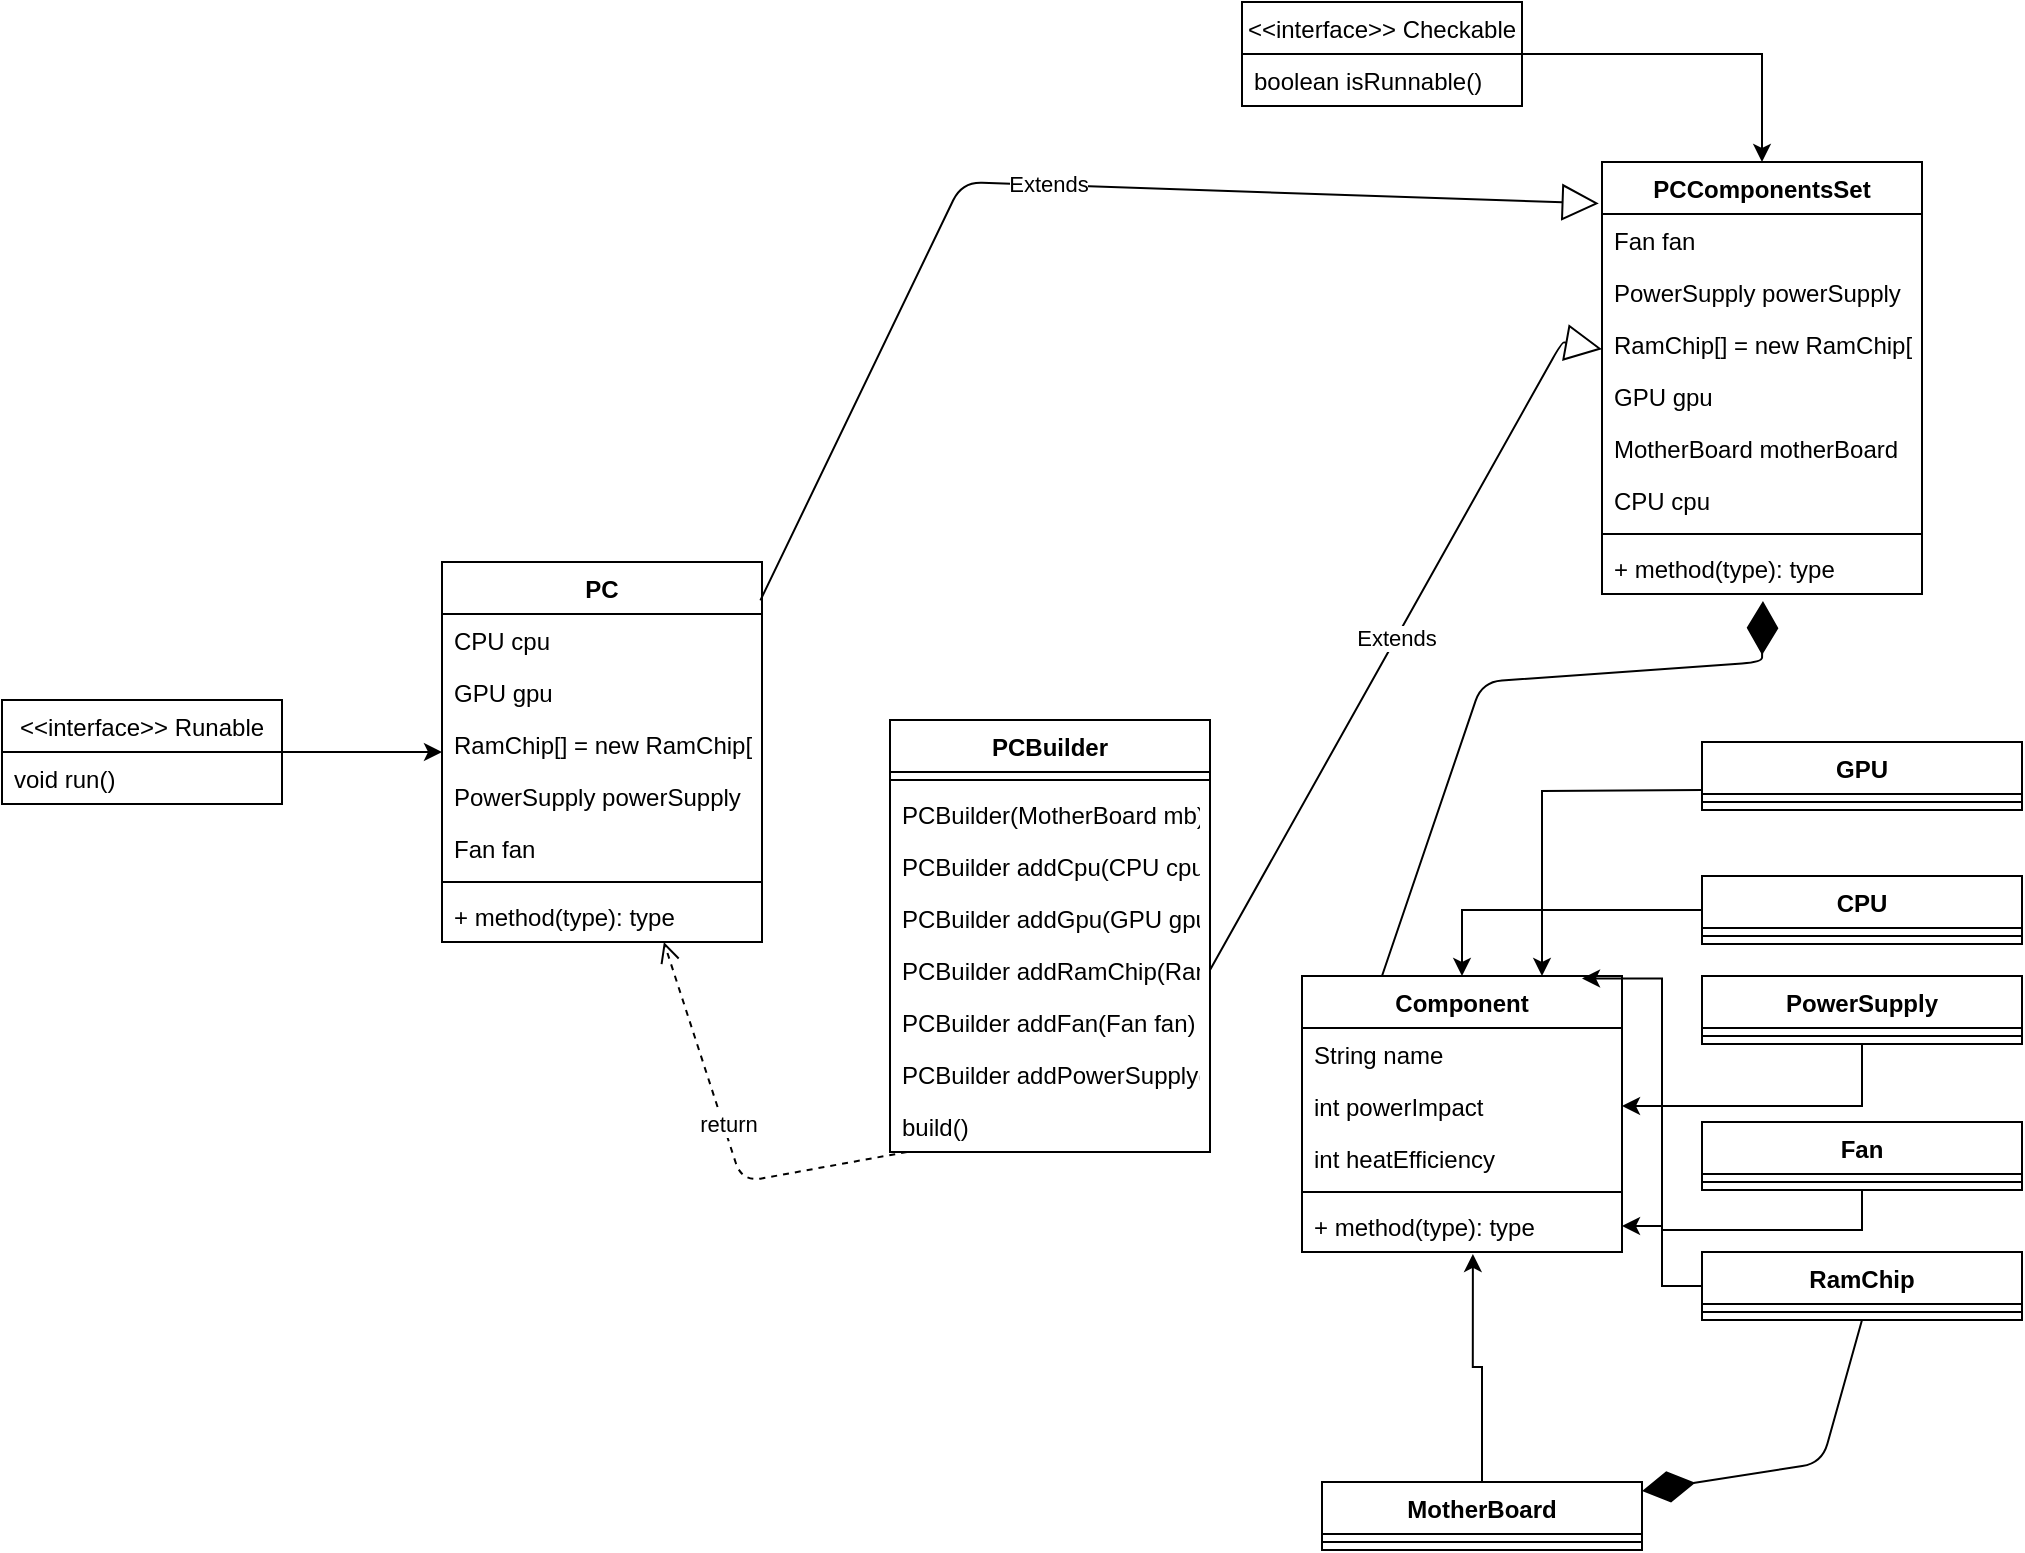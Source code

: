 <mxfile version="14.7.1" type="github">
  <diagram id="quGtXUBF5FbxNecBhHpY" name="Page-1">
    <mxGraphModel dx="2212" dy="1804" grid="1" gridSize="10" guides="1" tooltips="1" connect="1" arrows="1" fold="1" page="1" pageScale="1" pageWidth="827" pageHeight="1169" math="0" shadow="0">
      <root>
        <mxCell id="0" />
        <mxCell id="1" parent="0" />
        <mxCell id="6-7wuTl4m9Mj6VLQIsdH-1" value="PC" style="swimlane;fontStyle=1;align=center;verticalAlign=top;childLayout=stackLayout;horizontal=1;startSize=26;horizontalStack=0;resizeParent=1;resizeParentMax=0;resizeLast=0;collapsible=1;marginBottom=0;" vertex="1" parent="1">
          <mxGeometry x="30" y="210" width="160" height="190" as="geometry" />
        </mxCell>
        <mxCell id="6-7wuTl4m9Mj6VLQIsdH-2" value="CPU cpu&#xa;" style="text;strokeColor=none;fillColor=none;align=left;verticalAlign=top;spacingLeft=4;spacingRight=4;overflow=hidden;rotatable=0;points=[[0,0.5],[1,0.5]];portConstraint=eastwest;" vertex="1" parent="6-7wuTl4m9Mj6VLQIsdH-1">
          <mxGeometry y="26" width="160" height="26" as="geometry" />
        </mxCell>
        <mxCell id="6-7wuTl4m9Mj6VLQIsdH-5" value="GPU gpu" style="text;strokeColor=none;fillColor=none;align=left;verticalAlign=top;spacingLeft=4;spacingRight=4;overflow=hidden;rotatable=0;points=[[0,0.5],[1,0.5]];portConstraint=eastwest;" vertex="1" parent="6-7wuTl4m9Mj6VLQIsdH-1">
          <mxGeometry y="52" width="160" height="26" as="geometry" />
        </mxCell>
        <mxCell id="6-7wuTl4m9Mj6VLQIsdH-6" value="RamChip[] = new RamChip[4]" style="text;strokeColor=none;fillColor=none;align=left;verticalAlign=top;spacingLeft=4;spacingRight=4;overflow=hidden;rotatable=0;points=[[0,0.5],[1,0.5]];portConstraint=eastwest;" vertex="1" parent="6-7wuTl4m9Mj6VLQIsdH-1">
          <mxGeometry y="78" width="160" height="26" as="geometry" />
        </mxCell>
        <mxCell id="6-7wuTl4m9Mj6VLQIsdH-7" value="PowerSupply powerSupply" style="text;strokeColor=none;fillColor=none;align=left;verticalAlign=top;spacingLeft=4;spacingRight=4;overflow=hidden;rotatable=0;points=[[0,0.5],[1,0.5]];portConstraint=eastwest;" vertex="1" parent="6-7wuTl4m9Mj6VLQIsdH-1">
          <mxGeometry y="104" width="160" height="26" as="geometry" />
        </mxCell>
        <mxCell id="6-7wuTl4m9Mj6VLQIsdH-8" value="Fan fan" style="text;strokeColor=none;fillColor=none;align=left;verticalAlign=top;spacingLeft=4;spacingRight=4;overflow=hidden;rotatable=0;points=[[0,0.5],[1,0.5]];portConstraint=eastwest;" vertex="1" parent="6-7wuTl4m9Mj6VLQIsdH-1">
          <mxGeometry y="130" width="160" height="26" as="geometry" />
        </mxCell>
        <mxCell id="6-7wuTl4m9Mj6VLQIsdH-3" value="" style="line;strokeWidth=1;fillColor=none;align=left;verticalAlign=middle;spacingTop=-1;spacingLeft=3;spacingRight=3;rotatable=0;labelPosition=right;points=[];portConstraint=eastwest;" vertex="1" parent="6-7wuTl4m9Mj6VLQIsdH-1">
          <mxGeometry y="156" width="160" height="8" as="geometry" />
        </mxCell>
        <mxCell id="6-7wuTl4m9Mj6VLQIsdH-4" value="+ method(type): type" style="text;strokeColor=none;fillColor=none;align=left;verticalAlign=top;spacingLeft=4;spacingRight=4;overflow=hidden;rotatable=0;points=[[0,0.5],[1,0.5]];portConstraint=eastwest;" vertex="1" parent="6-7wuTl4m9Mj6VLQIsdH-1">
          <mxGeometry y="164" width="160" height="26" as="geometry" />
        </mxCell>
        <mxCell id="6-7wuTl4m9Mj6VLQIsdH-9" value="PCBuilder" style="swimlane;fontStyle=1;align=center;verticalAlign=top;childLayout=stackLayout;horizontal=1;startSize=26;horizontalStack=0;resizeParent=1;resizeParentMax=0;resizeLast=0;collapsible=1;marginBottom=0;" vertex="1" parent="1">
          <mxGeometry x="254" y="289" width="160" height="216" as="geometry" />
        </mxCell>
        <mxCell id="6-7wuTl4m9Mj6VLQIsdH-11" value="" style="line;strokeWidth=1;fillColor=none;align=left;verticalAlign=middle;spacingTop=-1;spacingLeft=3;spacingRight=3;rotatable=0;labelPosition=right;points=[];portConstraint=eastwest;" vertex="1" parent="6-7wuTl4m9Mj6VLQIsdH-9">
          <mxGeometry y="26" width="160" height="8" as="geometry" />
        </mxCell>
        <mxCell id="6-7wuTl4m9Mj6VLQIsdH-89" value="PCBuilder(MotherBoard mb)" style="text;strokeColor=none;fillColor=none;align=left;verticalAlign=top;spacingLeft=4;spacingRight=4;overflow=hidden;rotatable=0;points=[[0,0.5],[1,0.5]];portConstraint=eastwest;" vertex="1" parent="6-7wuTl4m9Mj6VLQIsdH-9">
          <mxGeometry y="34" width="160" height="26" as="geometry" />
        </mxCell>
        <mxCell id="6-7wuTl4m9Mj6VLQIsdH-12" value="PCBuilder addCpu(CPU cpu)" style="text;strokeColor=none;fillColor=none;align=left;verticalAlign=top;spacingLeft=4;spacingRight=4;overflow=hidden;rotatable=0;points=[[0,0.5],[1,0.5]];portConstraint=eastwest;" vertex="1" parent="6-7wuTl4m9Mj6VLQIsdH-9">
          <mxGeometry y="60" width="160" height="26" as="geometry" />
        </mxCell>
        <mxCell id="6-7wuTl4m9Mj6VLQIsdH-13" value="PCBuilder addGpu(GPU gpu)" style="text;strokeColor=none;fillColor=none;align=left;verticalAlign=top;spacingLeft=4;spacingRight=4;overflow=hidden;rotatable=0;points=[[0,0.5],[1,0.5]];portConstraint=eastwest;" vertex="1" parent="6-7wuTl4m9Mj6VLQIsdH-9">
          <mxGeometry y="86" width="160" height="26" as="geometry" />
        </mxCell>
        <mxCell id="6-7wuTl4m9Mj6VLQIsdH-14" value="PCBuilder addRamChip(RamChip ramChip)" style="text;strokeColor=none;fillColor=none;align=left;verticalAlign=top;spacingLeft=4;spacingRight=4;overflow=hidden;rotatable=0;points=[[0,0.5],[1,0.5]];portConstraint=eastwest;" vertex="1" parent="6-7wuTl4m9Mj6VLQIsdH-9">
          <mxGeometry y="112" width="160" height="26" as="geometry" />
        </mxCell>
        <mxCell id="6-7wuTl4m9Mj6VLQIsdH-15" value="PCBuilder addFan(Fan fan)" style="text;strokeColor=none;fillColor=none;align=left;verticalAlign=top;spacingLeft=4;spacingRight=4;overflow=hidden;rotatable=0;points=[[0,0.5],[1,0.5]];portConstraint=eastwest;" vertex="1" parent="6-7wuTl4m9Mj6VLQIsdH-9">
          <mxGeometry y="138" width="160" height="26" as="geometry" />
        </mxCell>
        <mxCell id="6-7wuTl4m9Mj6VLQIsdH-16" value="PCBuilder addPowerSupply(PowerSupply powerSupply)" style="text;strokeColor=none;fillColor=none;align=left;verticalAlign=top;spacingLeft=4;spacingRight=4;overflow=hidden;rotatable=0;points=[[0,0.5],[1,0.5]];portConstraint=eastwest;" vertex="1" parent="6-7wuTl4m9Mj6VLQIsdH-9">
          <mxGeometry y="164" width="160" height="26" as="geometry" />
        </mxCell>
        <mxCell id="6-7wuTl4m9Mj6VLQIsdH-21" value="build()" style="text;strokeColor=none;fillColor=none;align=left;verticalAlign=top;spacingLeft=4;spacingRight=4;overflow=hidden;rotatable=0;points=[[0,0.5],[1,0.5]];portConstraint=eastwest;" vertex="1" parent="6-7wuTl4m9Mj6VLQIsdH-9">
          <mxGeometry y="190" width="160" height="26" as="geometry" />
        </mxCell>
        <mxCell id="6-7wuTl4m9Mj6VLQIsdH-22" value="Component" style="swimlane;fontStyle=1;align=center;verticalAlign=top;childLayout=stackLayout;horizontal=1;startSize=26;horizontalStack=0;resizeParent=1;resizeParentMax=0;resizeLast=0;collapsible=1;marginBottom=0;" vertex="1" parent="1">
          <mxGeometry x="460" y="417" width="160" height="138" as="geometry" />
        </mxCell>
        <mxCell id="6-7wuTl4m9Mj6VLQIsdH-23" value="String name" style="text;strokeColor=none;fillColor=none;align=left;verticalAlign=top;spacingLeft=4;spacingRight=4;overflow=hidden;rotatable=0;points=[[0,0.5],[1,0.5]];portConstraint=eastwest;" vertex="1" parent="6-7wuTl4m9Mj6VLQIsdH-22">
          <mxGeometry y="26" width="160" height="26" as="geometry" />
        </mxCell>
        <mxCell id="6-7wuTl4m9Mj6VLQIsdH-30" value="int powerImpact" style="text;strokeColor=none;fillColor=none;align=left;verticalAlign=top;spacingLeft=4;spacingRight=4;overflow=hidden;rotatable=0;points=[[0,0.5],[1,0.5]];portConstraint=eastwest;" vertex="1" parent="6-7wuTl4m9Mj6VLQIsdH-22">
          <mxGeometry y="52" width="160" height="26" as="geometry" />
        </mxCell>
        <mxCell id="6-7wuTl4m9Mj6VLQIsdH-108" value="int heatEfficiency" style="text;strokeColor=none;fillColor=none;align=left;verticalAlign=top;spacingLeft=4;spacingRight=4;overflow=hidden;rotatable=0;points=[[0,0.5],[1,0.5]];portConstraint=eastwest;" vertex="1" parent="6-7wuTl4m9Mj6VLQIsdH-22">
          <mxGeometry y="78" width="160" height="26" as="geometry" />
        </mxCell>
        <mxCell id="6-7wuTl4m9Mj6VLQIsdH-24" value="" style="line;strokeWidth=1;fillColor=none;align=left;verticalAlign=middle;spacingTop=-1;spacingLeft=3;spacingRight=3;rotatable=0;labelPosition=right;points=[];portConstraint=eastwest;" vertex="1" parent="6-7wuTl4m9Mj6VLQIsdH-22">
          <mxGeometry y="104" width="160" height="8" as="geometry" />
        </mxCell>
        <mxCell id="6-7wuTl4m9Mj6VLQIsdH-25" value="+ method(type): type" style="text;strokeColor=none;fillColor=none;align=left;verticalAlign=top;spacingLeft=4;spacingRight=4;overflow=hidden;rotatable=0;points=[[0,0.5],[1,0.5]];portConstraint=eastwest;" vertex="1" parent="6-7wuTl4m9Mj6VLQIsdH-22">
          <mxGeometry y="112" width="160" height="26" as="geometry" />
        </mxCell>
        <mxCell id="6-7wuTl4m9Mj6VLQIsdH-111" style="edgeStyle=orthogonalEdgeStyle;rounded=0;orthogonalLoop=1;jettySize=auto;html=1;" edge="1" parent="1" source="6-7wuTl4m9Mj6VLQIsdH-42" target="6-7wuTl4m9Mj6VLQIsdH-94">
          <mxGeometry relative="1" as="geometry" />
        </mxCell>
        <mxCell id="6-7wuTl4m9Mj6VLQIsdH-42" value="&lt;&lt;interface&gt;&gt; Checkable" style="swimlane;fontStyle=0;childLayout=stackLayout;horizontal=1;startSize=26;fillColor=none;horizontalStack=0;resizeParent=1;resizeParentMax=0;resizeLast=0;collapsible=1;marginBottom=0;" vertex="1" parent="1">
          <mxGeometry x="430" y="-70" width="140" height="52" as="geometry" />
        </mxCell>
        <mxCell id="6-7wuTl4m9Mj6VLQIsdH-43" value="boolean isRunnable()" style="text;strokeColor=none;fillColor=none;align=left;verticalAlign=top;spacingLeft=4;spacingRight=4;overflow=hidden;rotatable=0;points=[[0,0.5],[1,0.5]];portConstraint=eastwest;" vertex="1" parent="6-7wuTl4m9Mj6VLQIsdH-42">
          <mxGeometry y="26" width="140" height="26" as="geometry" />
        </mxCell>
        <mxCell id="6-7wuTl4m9Mj6VLQIsdH-52" style="edgeStyle=orthogonalEdgeStyle;rounded=0;orthogonalLoop=1;jettySize=auto;html=1;" edge="1" parent="1" source="6-7wuTl4m9Mj6VLQIsdH-46" target="6-7wuTl4m9Mj6VLQIsdH-1">
          <mxGeometry relative="1" as="geometry" />
        </mxCell>
        <mxCell id="6-7wuTl4m9Mj6VLQIsdH-46" value="&lt;&lt;interface&gt;&gt; Runable" style="swimlane;fontStyle=0;childLayout=stackLayout;horizontal=1;startSize=26;fillColor=none;horizontalStack=0;resizeParent=1;resizeParentMax=0;resizeLast=0;collapsible=1;marginBottom=0;" vertex="1" parent="1">
          <mxGeometry x="-190" y="279" width="140" height="52" as="geometry" />
        </mxCell>
        <mxCell id="6-7wuTl4m9Mj6VLQIsdH-47" value="void run()" style="text;strokeColor=none;fillColor=none;align=left;verticalAlign=top;spacingLeft=4;spacingRight=4;overflow=hidden;rotatable=0;points=[[0,0.5],[1,0.5]];portConstraint=eastwest;" vertex="1" parent="6-7wuTl4m9Mj6VLQIsdH-46">
          <mxGeometry y="26" width="140" height="26" as="geometry" />
        </mxCell>
        <mxCell id="6-7wuTl4m9Mj6VLQIsdH-73" style="edgeStyle=orthogonalEdgeStyle;rounded=0;orthogonalLoop=1;jettySize=auto;html=1;entryX=0.75;entryY=0;entryDx=0;entryDy=0;" edge="1" parent="1" target="6-7wuTl4m9Mj6VLQIsdH-22">
          <mxGeometry relative="1" as="geometry">
            <mxPoint x="660" y="324" as="sourcePoint" />
          </mxGeometry>
        </mxCell>
        <mxCell id="6-7wuTl4m9Mj6VLQIsdH-56" value="GPU&#xa;" style="swimlane;fontStyle=1;align=center;verticalAlign=top;childLayout=stackLayout;horizontal=1;startSize=26;horizontalStack=0;resizeParent=1;resizeParentMax=0;resizeLast=0;collapsible=1;marginBottom=0;" vertex="1" parent="1">
          <mxGeometry x="660" y="300" width="160" height="34" as="geometry" />
        </mxCell>
        <mxCell id="6-7wuTl4m9Mj6VLQIsdH-58" value="" style="line;strokeWidth=1;fillColor=none;align=left;verticalAlign=middle;spacingTop=-1;spacingLeft=3;spacingRight=3;rotatable=0;labelPosition=right;points=[];portConstraint=eastwest;" vertex="1" parent="6-7wuTl4m9Mj6VLQIsdH-56">
          <mxGeometry y="26" width="160" height="8" as="geometry" />
        </mxCell>
        <mxCell id="6-7wuTl4m9Mj6VLQIsdH-74" style="edgeStyle=orthogonalEdgeStyle;rounded=0;orthogonalLoop=1;jettySize=auto;html=1;" edge="1" parent="1" source="6-7wuTl4m9Mj6VLQIsdH-61" target="6-7wuTl4m9Mj6VLQIsdH-22">
          <mxGeometry relative="1" as="geometry" />
        </mxCell>
        <mxCell id="6-7wuTl4m9Mj6VLQIsdH-61" value="CPU" style="swimlane;fontStyle=1;align=center;verticalAlign=top;childLayout=stackLayout;horizontal=1;startSize=26;horizontalStack=0;resizeParent=1;resizeParentMax=0;resizeLast=0;collapsible=1;marginBottom=0;" vertex="1" parent="1">
          <mxGeometry x="660" y="367" width="160" height="34" as="geometry" />
        </mxCell>
        <mxCell id="6-7wuTl4m9Mj6VLQIsdH-62" value="" style="line;strokeWidth=1;fillColor=none;align=left;verticalAlign=middle;spacingTop=-1;spacingLeft=3;spacingRight=3;rotatable=0;labelPosition=right;points=[];portConstraint=eastwest;" vertex="1" parent="6-7wuTl4m9Mj6VLQIsdH-61">
          <mxGeometry y="26" width="160" height="8" as="geometry" />
        </mxCell>
        <mxCell id="6-7wuTl4m9Mj6VLQIsdH-75" style="edgeStyle=orthogonalEdgeStyle;rounded=0;orthogonalLoop=1;jettySize=auto;html=1;entryX=0.875;entryY=0.009;entryDx=0;entryDy=0;entryPerimeter=0;" edge="1" parent="1" source="6-7wuTl4m9Mj6VLQIsdH-63" target="6-7wuTl4m9Mj6VLQIsdH-22">
          <mxGeometry relative="1" as="geometry" />
        </mxCell>
        <mxCell id="6-7wuTl4m9Mj6VLQIsdH-63" value="RamChip" style="swimlane;fontStyle=1;align=center;verticalAlign=top;childLayout=stackLayout;horizontal=1;startSize=26;horizontalStack=0;resizeParent=1;resizeParentMax=0;resizeLast=0;collapsible=1;marginBottom=0;" vertex="1" parent="1">
          <mxGeometry x="660" y="555" width="160" height="34" as="geometry" />
        </mxCell>
        <mxCell id="6-7wuTl4m9Mj6VLQIsdH-64" value="" style="line;strokeWidth=1;fillColor=none;align=left;verticalAlign=middle;spacingTop=-1;spacingLeft=3;spacingRight=3;rotatable=0;labelPosition=right;points=[];portConstraint=eastwest;" vertex="1" parent="6-7wuTl4m9Mj6VLQIsdH-63">
          <mxGeometry y="26" width="160" height="8" as="geometry" />
        </mxCell>
        <mxCell id="6-7wuTl4m9Mj6VLQIsdH-76" style="edgeStyle=orthogonalEdgeStyle;rounded=0;orthogonalLoop=1;jettySize=auto;html=1;" edge="1" parent="1" source="6-7wuTl4m9Mj6VLQIsdH-65" target="6-7wuTl4m9Mj6VLQIsdH-30">
          <mxGeometry relative="1" as="geometry" />
        </mxCell>
        <mxCell id="6-7wuTl4m9Mj6VLQIsdH-65" value="PowerSupply" style="swimlane;fontStyle=1;align=center;verticalAlign=top;childLayout=stackLayout;horizontal=1;startSize=26;horizontalStack=0;resizeParent=1;resizeParentMax=0;resizeLast=0;collapsible=1;marginBottom=0;" vertex="1" parent="1">
          <mxGeometry x="660" y="417" width="160" height="34" as="geometry" />
        </mxCell>
        <mxCell id="6-7wuTl4m9Mj6VLQIsdH-66" value="" style="line;strokeWidth=1;fillColor=none;align=left;verticalAlign=middle;spacingTop=-1;spacingLeft=3;spacingRight=3;rotatable=0;labelPosition=right;points=[];portConstraint=eastwest;" vertex="1" parent="6-7wuTl4m9Mj6VLQIsdH-65">
          <mxGeometry y="26" width="160" height="8" as="geometry" />
        </mxCell>
        <mxCell id="6-7wuTl4m9Mj6VLQIsdH-77" style="edgeStyle=orthogonalEdgeStyle;rounded=0;orthogonalLoop=1;jettySize=auto;html=1;" edge="1" parent="1" source="6-7wuTl4m9Mj6VLQIsdH-70" target="6-7wuTl4m9Mj6VLQIsdH-25">
          <mxGeometry relative="1" as="geometry" />
        </mxCell>
        <mxCell id="6-7wuTl4m9Mj6VLQIsdH-70" value="Fan" style="swimlane;fontStyle=1;align=center;verticalAlign=top;childLayout=stackLayout;horizontal=1;startSize=26;horizontalStack=0;resizeParent=1;resizeParentMax=0;resizeLast=0;collapsible=1;marginBottom=0;" vertex="1" parent="1">
          <mxGeometry x="660" y="490" width="160" height="34" as="geometry" />
        </mxCell>
        <mxCell id="6-7wuTl4m9Mj6VLQIsdH-71" value="" style="line;strokeWidth=1;fillColor=none;align=left;verticalAlign=middle;spacingTop=-1;spacingLeft=3;spacingRight=3;rotatable=0;labelPosition=right;points=[];portConstraint=eastwest;" vertex="1" parent="6-7wuTl4m9Mj6VLQIsdH-70">
          <mxGeometry y="26" width="160" height="8" as="geometry" />
        </mxCell>
        <mxCell id="6-7wuTl4m9Mj6VLQIsdH-78" value="return" style="html=1;verticalAlign=bottom;endArrow=open;dashed=1;endSize=8;" edge="1" parent="1" source="6-7wuTl4m9Mj6VLQIsdH-21" target="6-7wuTl4m9Mj6VLQIsdH-1">
          <mxGeometry relative="1" as="geometry">
            <mxPoint x="340" y="280" as="sourcePoint" />
            <mxPoint x="260" y="280" as="targetPoint" />
            <Array as="points">
              <mxPoint x="180" y="520" />
            </Array>
          </mxGeometry>
        </mxCell>
        <mxCell id="6-7wuTl4m9Mj6VLQIsdH-94" value="PCComponentsSet" style="swimlane;fontStyle=1;align=center;verticalAlign=top;childLayout=stackLayout;horizontal=1;startSize=26;horizontalStack=0;resizeParent=1;resizeParentMax=0;resizeLast=0;collapsible=1;marginBottom=0;" vertex="1" parent="1">
          <mxGeometry x="610" y="10" width="160" height="216" as="geometry" />
        </mxCell>
        <mxCell id="6-7wuTl4m9Mj6VLQIsdH-107" value="Fan fan" style="text;strokeColor=none;fillColor=none;align=left;verticalAlign=top;spacingLeft=4;spacingRight=4;overflow=hidden;rotatable=0;points=[[0,0.5],[1,0.5]];portConstraint=eastwest;" vertex="1" parent="6-7wuTl4m9Mj6VLQIsdH-94">
          <mxGeometry y="26" width="160" height="26" as="geometry" />
        </mxCell>
        <mxCell id="6-7wuTl4m9Mj6VLQIsdH-106" value="PowerSupply powerSupply" style="text;strokeColor=none;fillColor=none;align=left;verticalAlign=top;spacingLeft=4;spacingRight=4;overflow=hidden;rotatable=0;points=[[0,0.5],[1,0.5]];portConstraint=eastwest;" vertex="1" parent="6-7wuTl4m9Mj6VLQIsdH-94">
          <mxGeometry y="52" width="160" height="26" as="geometry" />
        </mxCell>
        <mxCell id="6-7wuTl4m9Mj6VLQIsdH-105" value="RamChip[] = new RamChip[4]" style="text;strokeColor=none;fillColor=none;align=left;verticalAlign=top;spacingLeft=4;spacingRight=4;overflow=hidden;rotatable=0;points=[[0,0.5],[1,0.5]];portConstraint=eastwest;" vertex="1" parent="6-7wuTl4m9Mj6VLQIsdH-94">
          <mxGeometry y="78" width="160" height="26" as="geometry" />
        </mxCell>
        <mxCell id="6-7wuTl4m9Mj6VLQIsdH-104" value="GPU gpu" style="text;strokeColor=none;fillColor=none;align=left;verticalAlign=top;spacingLeft=4;spacingRight=4;overflow=hidden;rotatable=0;points=[[0,0.5],[1,0.5]];portConstraint=eastwest;" vertex="1" parent="6-7wuTl4m9Mj6VLQIsdH-94">
          <mxGeometry y="104" width="160" height="26" as="geometry" />
        </mxCell>
        <mxCell id="6-7wuTl4m9Mj6VLQIsdH-113" value="MotherBoard motherBoard" style="text;strokeColor=none;fillColor=none;align=left;verticalAlign=top;spacingLeft=4;spacingRight=4;overflow=hidden;rotatable=0;points=[[0,0.5],[1,0.5]];portConstraint=eastwest;" vertex="1" parent="6-7wuTl4m9Mj6VLQIsdH-94">
          <mxGeometry y="130" width="160" height="26" as="geometry" />
        </mxCell>
        <mxCell id="6-7wuTl4m9Mj6VLQIsdH-103" value="CPU cpu&#xa;" style="text;strokeColor=none;fillColor=none;align=left;verticalAlign=top;spacingLeft=4;spacingRight=4;overflow=hidden;rotatable=0;points=[[0,0.5],[1,0.5]];portConstraint=eastwest;" vertex="1" parent="6-7wuTl4m9Mj6VLQIsdH-94">
          <mxGeometry y="156" width="160" height="26" as="geometry" />
        </mxCell>
        <mxCell id="6-7wuTl4m9Mj6VLQIsdH-96" value="" style="line;strokeWidth=1;fillColor=none;align=left;verticalAlign=middle;spacingTop=-1;spacingLeft=3;spacingRight=3;rotatable=0;labelPosition=right;points=[];portConstraint=eastwest;" vertex="1" parent="6-7wuTl4m9Mj6VLQIsdH-94">
          <mxGeometry y="182" width="160" height="8" as="geometry" />
        </mxCell>
        <mxCell id="6-7wuTl4m9Mj6VLQIsdH-97" value="+ method(type): type" style="text;strokeColor=none;fillColor=none;align=left;verticalAlign=top;spacingLeft=4;spacingRight=4;overflow=hidden;rotatable=0;points=[[0,0.5],[1,0.5]];portConstraint=eastwest;" vertex="1" parent="6-7wuTl4m9Mj6VLQIsdH-94">
          <mxGeometry y="190" width="160" height="26" as="geometry" />
        </mxCell>
        <mxCell id="6-7wuTl4m9Mj6VLQIsdH-109" value="Extends" style="endArrow=block;endSize=16;endFill=0;html=1;exitX=0.995;exitY=0.101;exitDx=0;exitDy=0;exitPerimeter=0;entryX=-0.01;entryY=0.096;entryDx=0;entryDy=0;entryPerimeter=0;" edge="1" parent="1" source="6-7wuTl4m9Mj6VLQIsdH-1" target="6-7wuTl4m9Mj6VLQIsdH-94">
          <mxGeometry width="160" relative="1" as="geometry">
            <mxPoint x="350" y="310" as="sourcePoint" />
            <mxPoint x="510" y="310" as="targetPoint" />
            <Array as="points">
              <mxPoint x="290" y="20" />
            </Array>
          </mxGeometry>
        </mxCell>
        <mxCell id="6-7wuTl4m9Mj6VLQIsdH-110" value="Extends" style="endArrow=block;endSize=16;endFill=0;html=1;exitX=1;exitY=0.5;exitDx=0;exitDy=0;" edge="1" parent="1" source="6-7wuTl4m9Mj6VLQIsdH-14" target="6-7wuTl4m9Mj6VLQIsdH-94">
          <mxGeometry width="160" relative="1" as="geometry">
            <mxPoint x="199.2" y="239.19" as="sourcePoint" />
            <mxPoint x="608.4" y="48.24" as="targetPoint" />
            <Array as="points">
              <mxPoint x="590" y="100" />
            </Array>
          </mxGeometry>
        </mxCell>
        <mxCell id="6-7wuTl4m9Mj6VLQIsdH-112" value="" style="endArrow=diamondThin;endFill=1;endSize=24;html=1;exitX=0.25;exitY=0;exitDx=0;exitDy=0;entryX=0.503;entryY=1.135;entryDx=0;entryDy=0;entryPerimeter=0;" edge="1" parent="1" source="6-7wuTl4m9Mj6VLQIsdH-22" target="6-7wuTl4m9Mj6VLQIsdH-97">
          <mxGeometry width="160" relative="1" as="geometry">
            <mxPoint x="350" y="240" as="sourcePoint" />
            <mxPoint x="510" y="240" as="targetPoint" />
            <Array as="points">
              <mxPoint x="550" y="270" />
              <mxPoint x="690" y="260" />
            </Array>
          </mxGeometry>
        </mxCell>
        <mxCell id="6-7wuTl4m9Mj6VLQIsdH-117" style="edgeStyle=orthogonalEdgeStyle;rounded=0;orthogonalLoop=1;jettySize=auto;html=1;entryX=0.534;entryY=1.038;entryDx=0;entryDy=0;entryPerimeter=0;" edge="1" parent="1" source="6-7wuTl4m9Mj6VLQIsdH-114" target="6-7wuTl4m9Mj6VLQIsdH-25">
          <mxGeometry relative="1" as="geometry" />
        </mxCell>
        <mxCell id="6-7wuTl4m9Mj6VLQIsdH-114" value="MotherBoard" style="swimlane;fontStyle=1;align=center;verticalAlign=top;childLayout=stackLayout;horizontal=1;startSize=26;horizontalStack=0;resizeParent=1;resizeParentMax=0;resizeLast=0;collapsible=1;marginBottom=0;" vertex="1" parent="1">
          <mxGeometry x="470" y="670" width="160" height="34" as="geometry" />
        </mxCell>
        <mxCell id="6-7wuTl4m9Mj6VLQIsdH-115" value="" style="line;strokeWidth=1;fillColor=none;align=left;verticalAlign=middle;spacingTop=-1;spacingLeft=3;spacingRight=3;rotatable=0;labelPosition=right;points=[];portConstraint=eastwest;" vertex="1" parent="6-7wuTl4m9Mj6VLQIsdH-114">
          <mxGeometry y="26" width="160" height="8" as="geometry" />
        </mxCell>
        <mxCell id="6-7wuTl4m9Mj6VLQIsdH-119" value="" style="endArrow=diamondThin;endFill=1;endSize=24;html=1;exitX=0.5;exitY=1;exitDx=0;exitDy=0;" edge="1" parent="1" source="6-7wuTl4m9Mj6VLQIsdH-63" target="6-7wuTl4m9Mj6VLQIsdH-114">
          <mxGeometry width="160" relative="1" as="geometry">
            <mxPoint x="670" y="807.49" as="sourcePoint" />
            <mxPoint x="860.48" y="620.0" as="targetPoint" />
            <Array as="points">
              <mxPoint x="720" y="660.49" />
            </Array>
          </mxGeometry>
        </mxCell>
      </root>
    </mxGraphModel>
  </diagram>
</mxfile>
